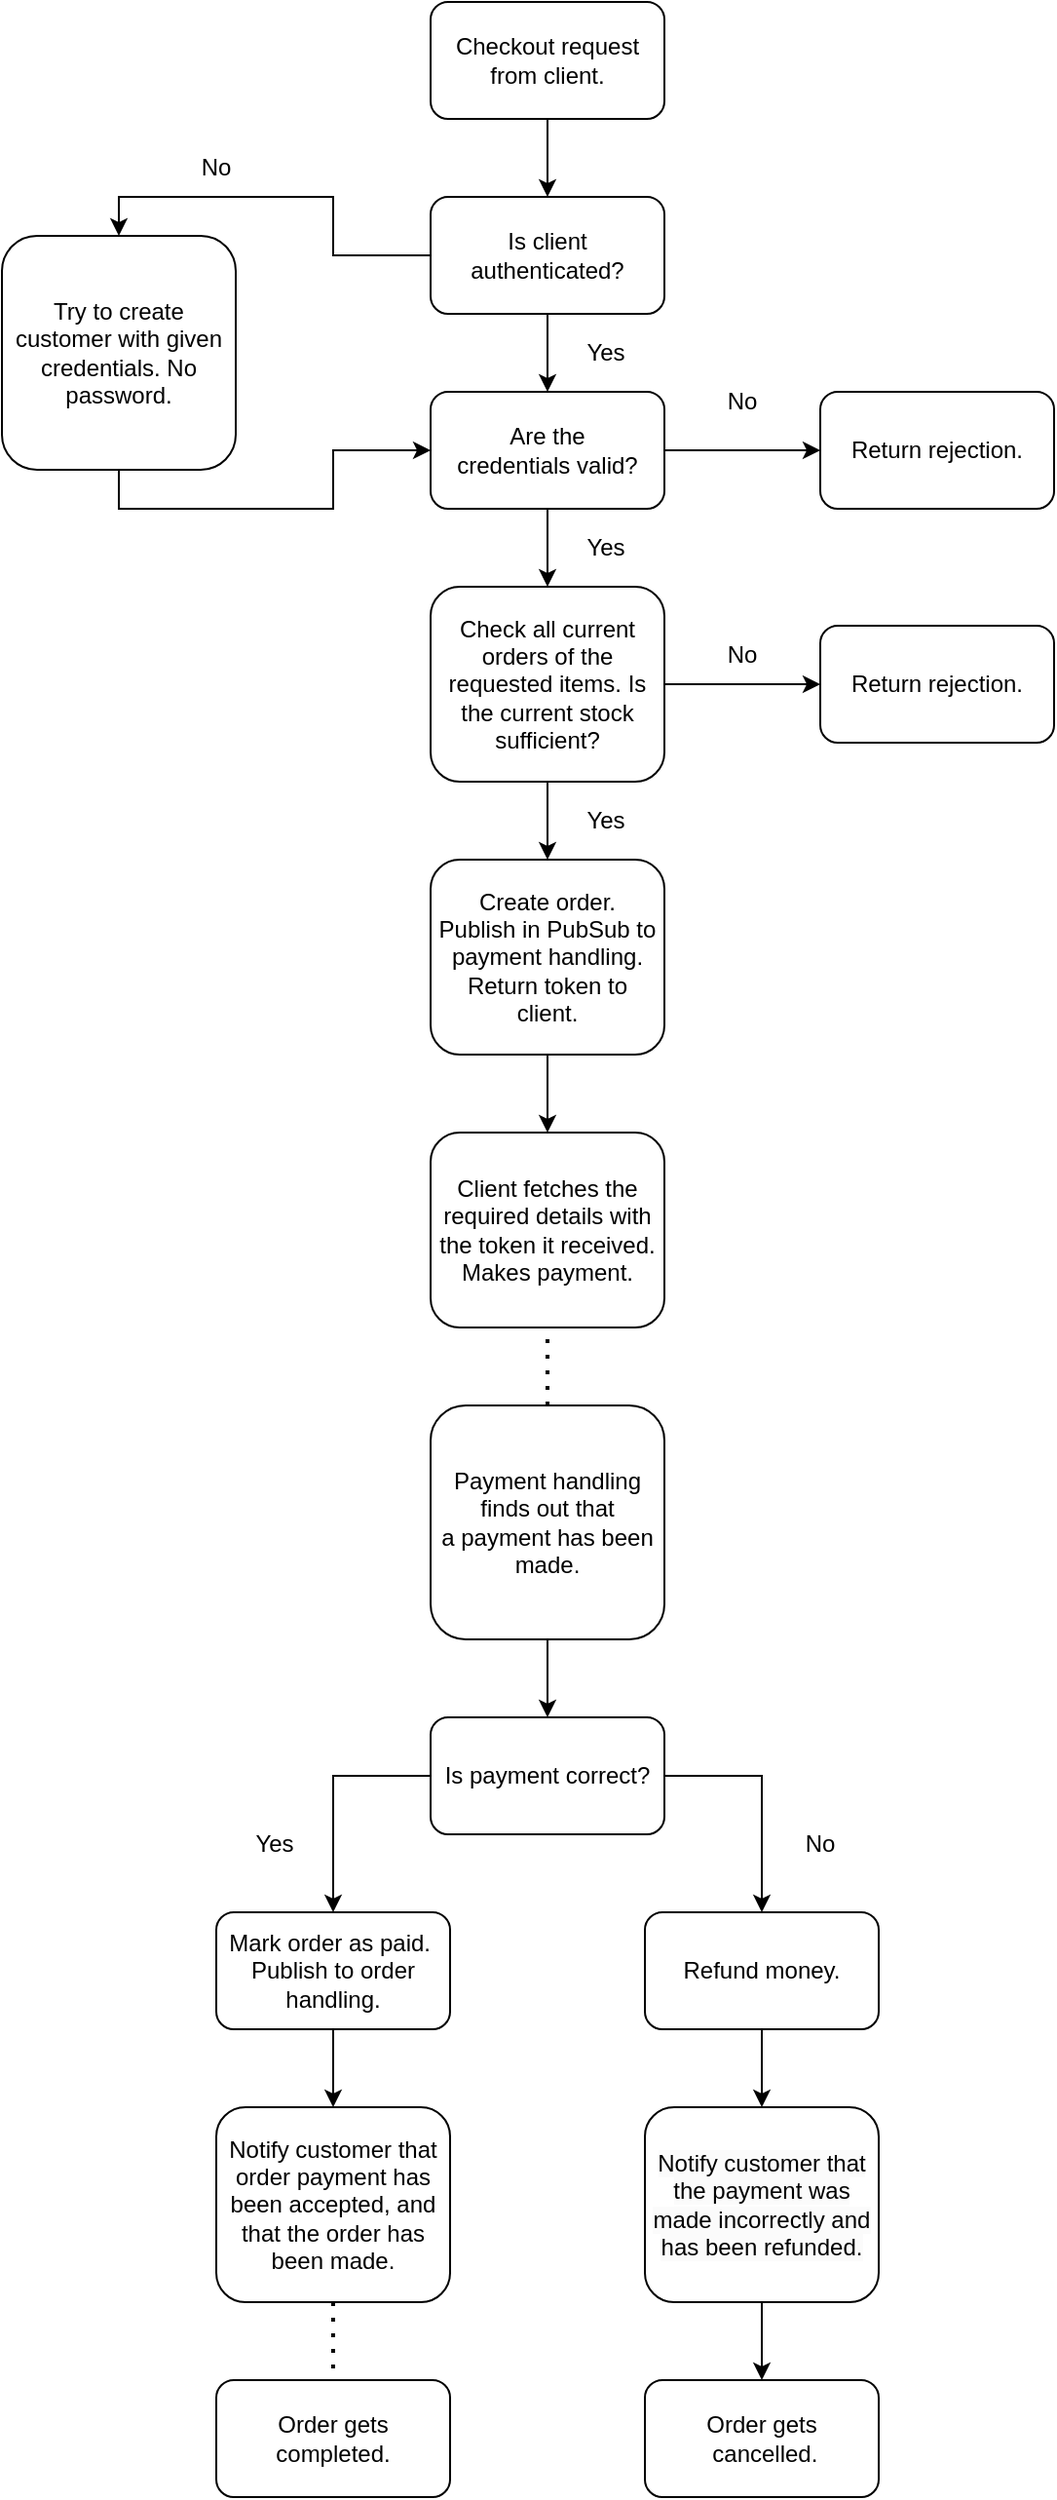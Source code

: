 <mxfile version="21.1.6" type="github">
  <diagram id="C5RBs43oDa-KdzZeNtuy" name="Page-1">
    <mxGraphModel dx="1018" dy="1467" grid="1" gridSize="10" guides="1" tooltips="1" connect="1" arrows="1" fold="1" page="1" pageScale="1" pageWidth="827" pageHeight="1169" math="0" shadow="0">
      <root>
        <mxCell id="WIyWlLk6GJQsqaUBKTNV-0" />
        <mxCell id="WIyWlLk6GJQsqaUBKTNV-1" parent="WIyWlLk6GJQsqaUBKTNV-0" />
        <mxCell id="uYg9HkwsXvl-mNU64GQq-3" style="edgeStyle=orthogonalEdgeStyle;rounded=0;orthogonalLoop=1;jettySize=auto;html=1;exitX=0.5;exitY=1;exitDx=0;exitDy=0;entryX=0.5;entryY=0;entryDx=0;entryDy=0;" edge="1" parent="WIyWlLk6GJQsqaUBKTNV-1" source="uYg9HkwsXvl-mNU64GQq-1" target="uYg9HkwsXvl-mNU64GQq-2">
          <mxGeometry relative="1" as="geometry" />
        </mxCell>
        <mxCell id="uYg9HkwsXvl-mNU64GQq-1" value="Checkout request from client." style="rounded=1;whiteSpace=wrap;html=1;" vertex="1" parent="WIyWlLk6GJQsqaUBKTNV-1">
          <mxGeometry x="320" y="120" width="120" height="60" as="geometry" />
        </mxCell>
        <mxCell id="uYg9HkwsXvl-mNU64GQq-5" style="edgeStyle=orthogonalEdgeStyle;rounded=0;orthogonalLoop=1;jettySize=auto;html=1;entryX=0.5;entryY=0;entryDx=0;entryDy=0;" edge="1" parent="WIyWlLk6GJQsqaUBKTNV-1" source="uYg9HkwsXvl-mNU64GQq-2" target="uYg9HkwsXvl-mNU64GQq-4">
          <mxGeometry relative="1" as="geometry" />
        </mxCell>
        <mxCell id="uYg9HkwsXvl-mNU64GQq-9" style="edgeStyle=orthogonalEdgeStyle;rounded=0;orthogonalLoop=1;jettySize=auto;html=1;entryX=0.5;entryY=0;entryDx=0;entryDy=0;" edge="1" parent="WIyWlLk6GJQsqaUBKTNV-1" source="uYg9HkwsXvl-mNU64GQq-2" target="uYg9HkwsXvl-mNU64GQq-8">
          <mxGeometry relative="1" as="geometry" />
        </mxCell>
        <mxCell id="uYg9HkwsXvl-mNU64GQq-2" value="Is client authenticated?" style="rounded=1;whiteSpace=wrap;html=1;" vertex="1" parent="WIyWlLk6GJQsqaUBKTNV-1">
          <mxGeometry x="320" y="220" width="120" height="60" as="geometry" />
        </mxCell>
        <mxCell id="uYg9HkwsXvl-mNU64GQq-11" style="edgeStyle=orthogonalEdgeStyle;rounded=0;orthogonalLoop=1;jettySize=auto;html=1;entryX=0;entryY=0.5;entryDx=0;entryDy=0;exitX=0.5;exitY=1;exitDx=0;exitDy=0;" edge="1" parent="WIyWlLk6GJQsqaUBKTNV-1" source="uYg9HkwsXvl-mNU64GQq-4" target="uYg9HkwsXvl-mNU64GQq-8">
          <mxGeometry relative="1" as="geometry">
            <Array as="points" />
          </mxGeometry>
        </mxCell>
        <mxCell id="uYg9HkwsXvl-mNU64GQq-4" value="Try to create customer with given credentials. No password." style="rounded=1;whiteSpace=wrap;html=1;" vertex="1" parent="WIyWlLk6GJQsqaUBKTNV-1">
          <mxGeometry x="100" y="240" width="120" height="120" as="geometry" />
        </mxCell>
        <mxCell id="uYg9HkwsXvl-mNU64GQq-6" value="Yes" style="text;html=1;strokeColor=none;fillColor=none;align=center;verticalAlign=middle;whiteSpace=wrap;rounded=0;" vertex="1" parent="WIyWlLk6GJQsqaUBKTNV-1">
          <mxGeometry x="380" y="285" width="60" height="30" as="geometry" />
        </mxCell>
        <mxCell id="uYg9HkwsXvl-mNU64GQq-7" value="Return rejection." style="rounded=1;whiteSpace=wrap;html=1;" vertex="1" parent="WIyWlLk6GJQsqaUBKTNV-1">
          <mxGeometry x="520" y="320" width="120" height="60" as="geometry" />
        </mxCell>
        <mxCell id="uYg9HkwsXvl-mNU64GQq-12" style="edgeStyle=orthogonalEdgeStyle;rounded=0;orthogonalLoop=1;jettySize=auto;html=1;entryX=0;entryY=0.5;entryDx=0;entryDy=0;" edge="1" parent="WIyWlLk6GJQsqaUBKTNV-1" source="uYg9HkwsXvl-mNU64GQq-8" target="uYg9HkwsXvl-mNU64GQq-7">
          <mxGeometry relative="1" as="geometry" />
        </mxCell>
        <mxCell id="uYg9HkwsXvl-mNU64GQq-16" style="edgeStyle=orthogonalEdgeStyle;rounded=0;orthogonalLoop=1;jettySize=auto;html=1;entryX=0.5;entryY=0;entryDx=0;entryDy=0;" edge="1" parent="WIyWlLk6GJQsqaUBKTNV-1" source="uYg9HkwsXvl-mNU64GQq-8" target="uYg9HkwsXvl-mNU64GQq-13">
          <mxGeometry relative="1" as="geometry" />
        </mxCell>
        <mxCell id="uYg9HkwsXvl-mNU64GQq-8" value="Are the &lt;br&gt;credentials valid?" style="rounded=1;whiteSpace=wrap;html=1;" vertex="1" parent="WIyWlLk6GJQsqaUBKTNV-1">
          <mxGeometry x="320" y="320" width="120" height="60" as="geometry" />
        </mxCell>
        <mxCell id="uYg9HkwsXvl-mNU64GQq-10" value="No" style="text;html=1;strokeColor=none;fillColor=none;align=center;verticalAlign=middle;whiteSpace=wrap;rounded=0;" vertex="1" parent="WIyWlLk6GJQsqaUBKTNV-1">
          <mxGeometry x="180" y="190" width="60" height="30" as="geometry" />
        </mxCell>
        <mxCell id="uYg9HkwsXvl-mNU64GQq-17" style="edgeStyle=orthogonalEdgeStyle;rounded=0;orthogonalLoop=1;jettySize=auto;html=1;" edge="1" parent="WIyWlLk6GJQsqaUBKTNV-1" source="uYg9HkwsXvl-mNU64GQq-13" target="uYg9HkwsXvl-mNU64GQq-18">
          <mxGeometry relative="1" as="geometry">
            <mxPoint x="520" y="470" as="targetPoint" />
          </mxGeometry>
        </mxCell>
        <mxCell id="uYg9HkwsXvl-mNU64GQq-21" style="edgeStyle=orthogonalEdgeStyle;rounded=0;orthogonalLoop=1;jettySize=auto;html=1;entryX=0.5;entryY=0;entryDx=0;entryDy=0;" edge="1" parent="WIyWlLk6GJQsqaUBKTNV-1" source="uYg9HkwsXvl-mNU64GQq-13" target="uYg9HkwsXvl-mNU64GQq-20">
          <mxGeometry relative="1" as="geometry" />
        </mxCell>
        <mxCell id="uYg9HkwsXvl-mNU64GQq-13" value="Check all current orders of the requested items. Is the current stock sufficient?" style="rounded=1;whiteSpace=wrap;html=1;" vertex="1" parent="WIyWlLk6GJQsqaUBKTNV-1">
          <mxGeometry x="320" y="420" width="120" height="100" as="geometry" />
        </mxCell>
        <mxCell id="uYg9HkwsXvl-mNU64GQq-14" value="No" style="text;html=1;strokeColor=none;fillColor=none;align=center;verticalAlign=middle;whiteSpace=wrap;rounded=0;" vertex="1" parent="WIyWlLk6GJQsqaUBKTNV-1">
          <mxGeometry x="450" y="310" width="60" height="30" as="geometry" />
        </mxCell>
        <mxCell id="uYg9HkwsXvl-mNU64GQq-15" value="Yes" style="text;html=1;strokeColor=none;fillColor=none;align=center;verticalAlign=middle;whiteSpace=wrap;rounded=0;" vertex="1" parent="WIyWlLk6GJQsqaUBKTNV-1">
          <mxGeometry x="380" y="380" width="60" height="40" as="geometry" />
        </mxCell>
        <mxCell id="uYg9HkwsXvl-mNU64GQq-18" value="Return rejection." style="rounded=1;whiteSpace=wrap;html=1;" vertex="1" parent="WIyWlLk6GJQsqaUBKTNV-1">
          <mxGeometry x="520" y="440" width="120" height="60" as="geometry" />
        </mxCell>
        <mxCell id="uYg9HkwsXvl-mNU64GQq-19" value="No" style="text;html=1;strokeColor=none;fillColor=none;align=center;verticalAlign=middle;whiteSpace=wrap;rounded=0;" vertex="1" parent="WIyWlLk6GJQsqaUBKTNV-1">
          <mxGeometry x="450" y="440" width="60" height="30" as="geometry" />
        </mxCell>
        <mxCell id="uYg9HkwsXvl-mNU64GQq-24" style="edgeStyle=orthogonalEdgeStyle;rounded=0;orthogonalLoop=1;jettySize=auto;html=1;entryX=0.5;entryY=0;entryDx=0;entryDy=0;" edge="1" parent="WIyWlLk6GJQsqaUBKTNV-1" source="uYg9HkwsXvl-mNU64GQq-20" target="uYg9HkwsXvl-mNU64GQq-23">
          <mxGeometry relative="1" as="geometry" />
        </mxCell>
        <mxCell id="uYg9HkwsXvl-mNU64GQq-20" value="Create order.&lt;br&gt;Publish in PubSub to payment handling. Return token to &lt;br&gt;client." style="rounded=1;whiteSpace=wrap;html=1;" vertex="1" parent="WIyWlLk6GJQsqaUBKTNV-1">
          <mxGeometry x="320" y="560" width="120" height="100" as="geometry" />
        </mxCell>
        <mxCell id="uYg9HkwsXvl-mNU64GQq-22" value="Yes" style="text;html=1;strokeColor=none;fillColor=none;align=center;verticalAlign=middle;whiteSpace=wrap;rounded=0;" vertex="1" parent="WIyWlLk6GJQsqaUBKTNV-1">
          <mxGeometry x="380" y="520" width="60" height="40" as="geometry" />
        </mxCell>
        <mxCell id="uYg9HkwsXvl-mNU64GQq-23" value="Client fetches the required details with the token it received. Makes payment." style="rounded=1;whiteSpace=wrap;html=1;" vertex="1" parent="WIyWlLk6GJQsqaUBKTNV-1">
          <mxGeometry x="320" y="700" width="120" height="100" as="geometry" />
        </mxCell>
        <mxCell id="uYg9HkwsXvl-mNU64GQq-28" style="edgeStyle=orthogonalEdgeStyle;rounded=0;orthogonalLoop=1;jettySize=auto;html=1;entryX=0.5;entryY=0;entryDx=0;entryDy=0;" edge="1" parent="WIyWlLk6GJQsqaUBKTNV-1" source="uYg9HkwsXvl-mNU64GQq-25" target="uYg9HkwsXvl-mNU64GQq-27">
          <mxGeometry relative="1" as="geometry" />
        </mxCell>
        <mxCell id="uYg9HkwsXvl-mNU64GQq-25" value="Payment handling finds out that a&amp;nbsp;payment has been made." style="rounded=1;whiteSpace=wrap;html=1;" vertex="1" parent="WIyWlLk6GJQsqaUBKTNV-1">
          <mxGeometry x="320" y="840" width="120" height="120" as="geometry" />
        </mxCell>
        <mxCell id="uYg9HkwsXvl-mNU64GQq-26" value="" style="endArrow=none;dashed=1;html=1;dashPattern=1 3;strokeWidth=2;rounded=0;exitX=0.5;exitY=0;exitDx=0;exitDy=0;entryX=0.5;entryY=1;entryDx=0;entryDy=0;" edge="1" parent="WIyWlLk6GJQsqaUBKTNV-1" source="uYg9HkwsXvl-mNU64GQq-25" target="uYg9HkwsXvl-mNU64GQq-23">
          <mxGeometry width="50" height="50" relative="1" as="geometry">
            <mxPoint x="390" y="770" as="sourcePoint" />
            <mxPoint x="440" y="720" as="targetPoint" />
          </mxGeometry>
        </mxCell>
        <mxCell id="uYg9HkwsXvl-mNU64GQq-31" style="edgeStyle=orthogonalEdgeStyle;rounded=0;orthogonalLoop=1;jettySize=auto;html=1;entryX=0.5;entryY=0;entryDx=0;entryDy=0;exitX=1;exitY=0.5;exitDx=0;exitDy=0;" edge="1" parent="WIyWlLk6GJQsqaUBKTNV-1" source="uYg9HkwsXvl-mNU64GQq-27" target="uYg9HkwsXvl-mNU64GQq-30">
          <mxGeometry relative="1" as="geometry">
            <Array as="points">
              <mxPoint x="490" y="1030" />
            </Array>
          </mxGeometry>
        </mxCell>
        <mxCell id="uYg9HkwsXvl-mNU64GQq-33" style="edgeStyle=orthogonalEdgeStyle;rounded=0;orthogonalLoop=1;jettySize=auto;html=1;entryX=0.5;entryY=0;entryDx=0;entryDy=0;exitX=0;exitY=0.5;exitDx=0;exitDy=0;" edge="1" parent="WIyWlLk6GJQsqaUBKTNV-1" source="uYg9HkwsXvl-mNU64GQq-27" target="uYg9HkwsXvl-mNU64GQq-32">
          <mxGeometry relative="1" as="geometry" />
        </mxCell>
        <mxCell id="uYg9HkwsXvl-mNU64GQq-27" value="Is payment correct?" style="rounded=1;whiteSpace=wrap;html=1;" vertex="1" parent="WIyWlLk6GJQsqaUBKTNV-1">
          <mxGeometry x="320" y="1000" width="120" height="60" as="geometry" />
        </mxCell>
        <mxCell id="uYg9HkwsXvl-mNU64GQq-47" style="edgeStyle=orthogonalEdgeStyle;rounded=0;orthogonalLoop=1;jettySize=auto;html=1;exitX=0.75;exitY=1;exitDx=0;exitDy=0;" edge="1" parent="WIyWlLk6GJQsqaUBKTNV-1" source="uYg9HkwsXvl-mNU64GQq-29">
          <mxGeometry relative="1" as="geometry">
            <mxPoint x="300" y="1270" as="targetPoint" />
          </mxGeometry>
        </mxCell>
        <mxCell id="uYg9HkwsXvl-mNU64GQq-29" value="Notify customer that order payment has been accepted, and that the order has been made." style="rounded=1;whiteSpace=wrap;html=1;" vertex="1" parent="WIyWlLk6GJQsqaUBKTNV-1">
          <mxGeometry x="210" y="1200" width="120" height="100" as="geometry" />
        </mxCell>
        <mxCell id="uYg9HkwsXvl-mNU64GQq-48" style="edgeStyle=orthogonalEdgeStyle;rounded=0;orthogonalLoop=1;jettySize=auto;html=1;" edge="1" parent="WIyWlLk6GJQsqaUBKTNV-1" source="uYg9HkwsXvl-mNU64GQq-30" target="uYg9HkwsXvl-mNU64GQq-46">
          <mxGeometry relative="1" as="geometry" />
        </mxCell>
        <mxCell id="uYg9HkwsXvl-mNU64GQq-30" value="Refund money." style="rounded=1;whiteSpace=wrap;html=1;" vertex="1" parent="WIyWlLk6GJQsqaUBKTNV-1">
          <mxGeometry x="430" y="1100" width="120" height="60" as="geometry" />
        </mxCell>
        <mxCell id="uYg9HkwsXvl-mNU64GQq-34" style="edgeStyle=orthogonalEdgeStyle;rounded=0;orthogonalLoop=1;jettySize=auto;html=1;entryX=0.5;entryY=0;entryDx=0;entryDy=0;" edge="1" parent="WIyWlLk6GJQsqaUBKTNV-1" source="uYg9HkwsXvl-mNU64GQq-32" target="uYg9HkwsXvl-mNU64GQq-29">
          <mxGeometry relative="1" as="geometry" />
        </mxCell>
        <mxCell id="uYg9HkwsXvl-mNU64GQq-32" value="Mark order as paid.&amp;nbsp;&lt;br&gt;Publish to order handling." style="rounded=1;whiteSpace=wrap;html=1;" vertex="1" parent="WIyWlLk6GJQsqaUBKTNV-1">
          <mxGeometry x="210" y="1100" width="120" height="60" as="geometry" />
        </mxCell>
        <mxCell id="uYg9HkwsXvl-mNU64GQq-36" value="Order gets completed." style="rounded=1;whiteSpace=wrap;html=1;" vertex="1" parent="WIyWlLk6GJQsqaUBKTNV-1">
          <mxGeometry x="210" y="1340" width="120" height="60" as="geometry" />
        </mxCell>
        <mxCell id="uYg9HkwsXvl-mNU64GQq-40" value="" style="endArrow=none;dashed=1;html=1;dashPattern=1 3;strokeWidth=2;rounded=0;exitX=0.5;exitY=1;exitDx=0;exitDy=0;entryX=0.5;entryY=0;entryDx=0;entryDy=0;" edge="1" parent="WIyWlLk6GJQsqaUBKTNV-1" source="uYg9HkwsXvl-mNU64GQq-29" target="uYg9HkwsXvl-mNU64GQq-36">
          <mxGeometry width="50" height="50" relative="1" as="geometry">
            <mxPoint x="390" y="950" as="sourcePoint" />
            <mxPoint x="440" y="900" as="targetPoint" />
          </mxGeometry>
        </mxCell>
        <mxCell id="uYg9HkwsXvl-mNU64GQq-43" value="No" style="text;html=1;strokeColor=none;fillColor=none;align=center;verticalAlign=middle;whiteSpace=wrap;rounded=0;" vertex="1" parent="WIyWlLk6GJQsqaUBKTNV-1">
          <mxGeometry x="490" y="1050" width="60" height="30" as="geometry" />
        </mxCell>
        <mxCell id="uYg9HkwsXvl-mNU64GQq-44" value="Yes" style="text;html=1;strokeColor=none;fillColor=none;align=center;verticalAlign=middle;whiteSpace=wrap;rounded=0;" vertex="1" parent="WIyWlLk6GJQsqaUBKTNV-1">
          <mxGeometry x="210" y="1045" width="60" height="40" as="geometry" />
        </mxCell>
        <mxCell id="uYg9HkwsXvl-mNU64GQq-49" style="edgeStyle=orthogonalEdgeStyle;rounded=0;orthogonalLoop=1;jettySize=auto;html=1;entryX=0.5;entryY=0;entryDx=0;entryDy=0;" edge="1" parent="WIyWlLk6GJQsqaUBKTNV-1" source="uYg9HkwsXvl-mNU64GQq-46" target="uYg9HkwsXvl-mNU64GQq-50">
          <mxGeometry relative="1" as="geometry">
            <mxPoint x="490" y="1320" as="targetPoint" />
          </mxGeometry>
        </mxCell>
        <mxCell id="uYg9HkwsXvl-mNU64GQq-46" value="&lt;span style=&quot;caret-color: rgb(0, 0, 0); color: rgb(0, 0, 0); font-family: Helvetica; font-size: 12px; font-style: normal; font-variant-caps: normal; font-weight: 400; letter-spacing: normal; text-align: center; text-indent: 0px; text-transform: none; word-spacing: 0px; -webkit-text-stroke-width: 0px; background-color: rgb(251, 251, 251); text-decoration: none; float: none; display: inline !important;&quot;&gt;Notify customer that the payment was made incorrectly and has been refunded.&lt;/span&gt;" style="rounded=1;whiteSpace=wrap;html=1;" vertex="1" parent="WIyWlLk6GJQsqaUBKTNV-1">
          <mxGeometry x="430" y="1200" width="120" height="100" as="geometry" />
        </mxCell>
        <mxCell id="uYg9HkwsXvl-mNU64GQq-50" value="Order gets&lt;br&gt;&amp;nbsp;cancelled." style="rounded=1;whiteSpace=wrap;html=1;" vertex="1" parent="WIyWlLk6GJQsqaUBKTNV-1">
          <mxGeometry x="430" y="1340" width="120" height="60" as="geometry" />
        </mxCell>
      </root>
    </mxGraphModel>
  </diagram>
</mxfile>

